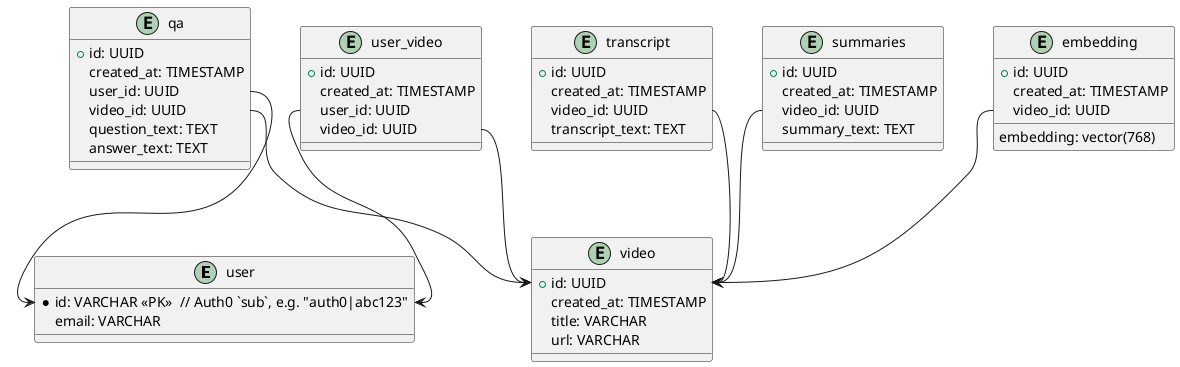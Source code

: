 @startuml

entity "user" {
  *id: VARCHAR <<PK>>  // Auth0 `sub`, e.g. "auth0|abc123"
  email: VARCHAR
}

entity "video" {
  +id: UUID
  created_at: TIMESTAMP
  title: VARCHAR
  url: VARCHAR
}

entity "user_video" {
  +id: UUID
  created_at: TIMESTAMP
  user_id: UUID
  video_id: UUID
}

entity "transcript" {
  +id: UUID
  created_at: TIMESTAMP
  video_id: UUID
  transcript_text: TEXT
}

entity "summaries" {
  +id: UUID
  created_at: TIMESTAMP
  video_id: UUID
  summary_text: TEXT
}

entity "qa" {
  +id: UUID
  created_at: TIMESTAMP
  user_id: UUID
  video_id: UUID
  question_text: TEXT
  answer_text: TEXT
}

entity "embedding" {
  +id: UUID
  created_at: TIMESTAMP
  video_id: UUID
  embedding: vector(768)
}

'user-video relationship
user_video::user_id --> user::id
user_video::video_id --> video::id

'video-transcript relationship
transcript::video_id --> video::id

'video-summaries relationship
summaries::video_id --> video::id

'video-qa relationship
qa::video_id --> video::id
qa::user_id --> user::id

'video-embedding relationship
embedding::video_id --> video::id

@enduml
